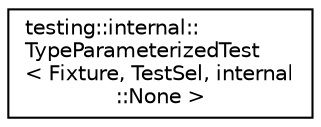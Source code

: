 digraph "Иерархия классов. Графический вид."
{
 // LATEX_PDF_SIZE
  edge [fontname="Helvetica",fontsize="10",labelfontname="Helvetica",labelfontsize="10"];
  node [fontname="Helvetica",fontsize="10",shape=record];
  rankdir="LR";
  Node0 [label="testing::internal::\lTypeParameterizedTest\l\< Fixture, TestSel, internal\l::None \>",height=0.2,width=0.4,color="black", fillcolor="white", style="filled",URL="$classtesting_1_1internal_1_1TypeParameterizedTest_3_01Fixture_00_01TestSel_00_01internal_1_1None_01_4.html",tooltip=" "];
}

